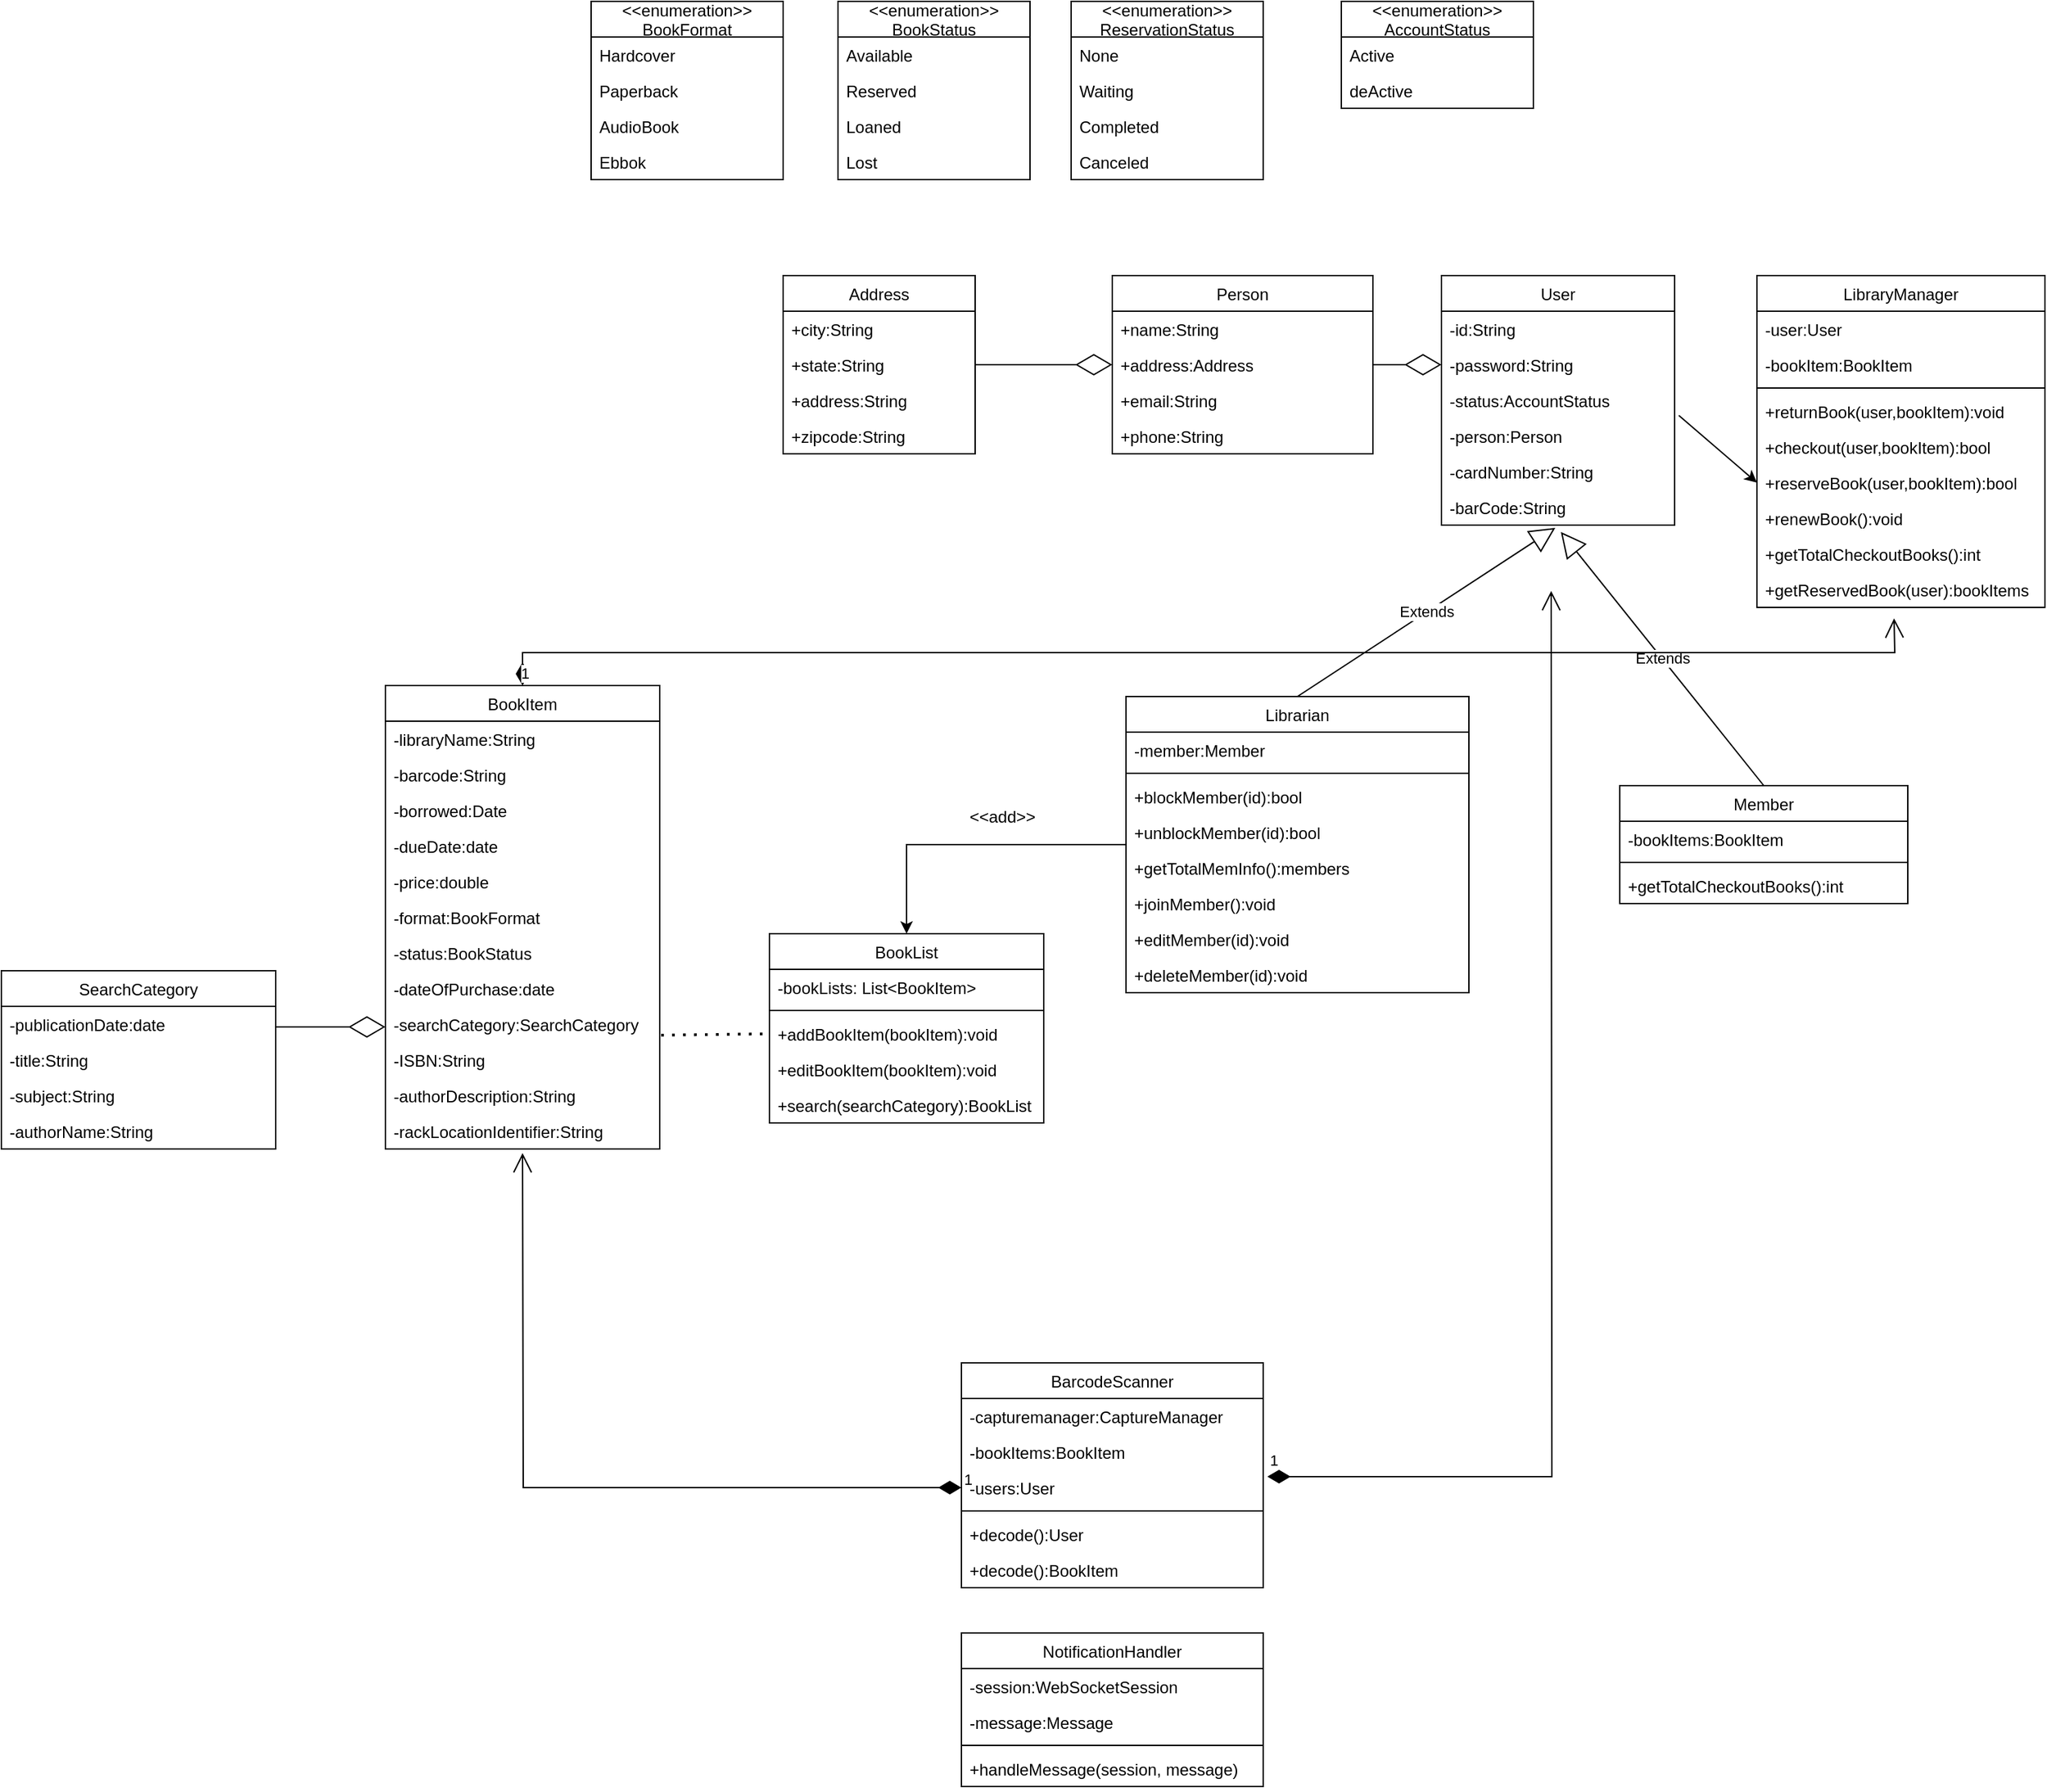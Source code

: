 <mxfile version="20.3.0" type="github" pages="3">
  <diagram id="C5RBs43oDa-KdzZeNtuy" name="클래스다이어그램">
    <mxGraphModel dx="2365" dy="759" grid="1" gridSize="10" guides="1" tooltips="1" connect="1" arrows="1" fold="1" page="1" pageScale="1" pageWidth="827" pageHeight="1169" math="0" shadow="0">
      <root>
        <mxCell id="WIyWlLk6GJQsqaUBKTNV-0" />
        <mxCell id="WIyWlLk6GJQsqaUBKTNV-1" parent="WIyWlLk6GJQsqaUBKTNV-0" />
        <mxCell id="t8BUz2gO8k-E40Qzqa3I-0" value="&lt;&lt;enumeration&gt;&gt;&#xa;BookFormat" style="swimlane;fontStyle=0;childLayout=stackLayout;horizontal=1;startSize=26;fillColor=none;horizontalStack=0;resizeParent=1;resizeParentMax=0;resizeLast=0;collapsible=1;marginBottom=0;" parent="WIyWlLk6GJQsqaUBKTNV-1" vertex="1">
          <mxGeometry y="90" width="140" height="130" as="geometry" />
        </mxCell>
        <mxCell id="t8BUz2gO8k-E40Qzqa3I-1" value="Hardcover" style="text;strokeColor=none;fillColor=none;align=left;verticalAlign=top;spacingLeft=4;spacingRight=4;overflow=hidden;rotatable=0;points=[[0,0.5],[1,0.5]];portConstraint=eastwest;" parent="t8BUz2gO8k-E40Qzqa3I-0" vertex="1">
          <mxGeometry y="26" width="140" height="26" as="geometry" />
        </mxCell>
        <mxCell id="t8BUz2gO8k-E40Qzqa3I-2" value="Paperback" style="text;strokeColor=none;fillColor=none;align=left;verticalAlign=top;spacingLeft=4;spacingRight=4;overflow=hidden;rotatable=0;points=[[0,0.5],[1,0.5]];portConstraint=eastwest;" parent="t8BUz2gO8k-E40Qzqa3I-0" vertex="1">
          <mxGeometry y="52" width="140" height="26" as="geometry" />
        </mxCell>
        <mxCell id="t8BUz2gO8k-E40Qzqa3I-3" value="AudioBook" style="text;strokeColor=none;fillColor=none;align=left;verticalAlign=top;spacingLeft=4;spacingRight=4;overflow=hidden;rotatable=0;points=[[0,0.5],[1,0.5]];portConstraint=eastwest;" parent="t8BUz2gO8k-E40Qzqa3I-0" vertex="1">
          <mxGeometry y="78" width="140" height="26" as="geometry" />
        </mxCell>
        <mxCell id="t8BUz2gO8k-E40Qzqa3I-4" value="Ebbok" style="text;strokeColor=none;fillColor=none;align=left;verticalAlign=top;spacingLeft=4;spacingRight=4;overflow=hidden;rotatable=0;points=[[0,0.5],[1,0.5]];portConstraint=eastwest;" parent="t8BUz2gO8k-E40Qzqa3I-0" vertex="1">
          <mxGeometry y="104" width="140" height="26" as="geometry" />
        </mxCell>
        <mxCell id="t8BUz2gO8k-E40Qzqa3I-5" value="&lt;&lt;enumeration&gt;&gt;&#xa;BookStatus" style="swimlane;fontStyle=0;childLayout=stackLayout;horizontal=1;startSize=26;fillColor=none;horizontalStack=0;resizeParent=1;resizeParentMax=0;resizeLast=0;collapsible=1;marginBottom=0;" parent="WIyWlLk6GJQsqaUBKTNV-1" vertex="1">
          <mxGeometry x="180" y="90" width="140" height="130" as="geometry" />
        </mxCell>
        <mxCell id="t8BUz2gO8k-E40Qzqa3I-6" value="Available" style="text;strokeColor=none;fillColor=none;align=left;verticalAlign=top;spacingLeft=4;spacingRight=4;overflow=hidden;rotatable=0;points=[[0,0.5],[1,0.5]];portConstraint=eastwest;" parent="t8BUz2gO8k-E40Qzqa3I-5" vertex="1">
          <mxGeometry y="26" width="140" height="26" as="geometry" />
        </mxCell>
        <mxCell id="t8BUz2gO8k-E40Qzqa3I-7" value="Reserved" style="text;strokeColor=none;fillColor=none;align=left;verticalAlign=top;spacingLeft=4;spacingRight=4;overflow=hidden;rotatable=0;points=[[0,0.5],[1,0.5]];portConstraint=eastwest;" parent="t8BUz2gO8k-E40Qzqa3I-5" vertex="1">
          <mxGeometry y="52" width="140" height="26" as="geometry" />
        </mxCell>
        <mxCell id="t8BUz2gO8k-E40Qzqa3I-8" value="Loaned" style="text;strokeColor=none;fillColor=none;align=left;verticalAlign=top;spacingLeft=4;spacingRight=4;overflow=hidden;rotatable=0;points=[[0,0.5],[1,0.5]];portConstraint=eastwest;" parent="t8BUz2gO8k-E40Qzqa3I-5" vertex="1">
          <mxGeometry y="78" width="140" height="26" as="geometry" />
        </mxCell>
        <mxCell id="t8BUz2gO8k-E40Qzqa3I-9" value="Lost" style="text;strokeColor=none;fillColor=none;align=left;verticalAlign=top;spacingLeft=4;spacingRight=4;overflow=hidden;rotatable=0;points=[[0,0.5],[1,0.5]];portConstraint=eastwest;" parent="t8BUz2gO8k-E40Qzqa3I-5" vertex="1">
          <mxGeometry y="104" width="140" height="26" as="geometry" />
        </mxCell>
        <mxCell id="t8BUz2gO8k-E40Qzqa3I-10" value="&lt;&lt;enumeration&gt;&gt;&#xa;ReservationStatus" style="swimlane;fontStyle=0;childLayout=stackLayout;horizontal=1;startSize=26;fillColor=none;horizontalStack=0;resizeParent=1;resizeParentMax=0;resizeLast=0;collapsible=1;marginBottom=0;" parent="WIyWlLk6GJQsqaUBKTNV-1" vertex="1">
          <mxGeometry x="350" y="90" width="140" height="130" as="geometry" />
        </mxCell>
        <mxCell id="t8BUz2gO8k-E40Qzqa3I-11" value="None" style="text;strokeColor=none;fillColor=none;align=left;verticalAlign=top;spacingLeft=4;spacingRight=4;overflow=hidden;rotatable=0;points=[[0,0.5],[1,0.5]];portConstraint=eastwest;" parent="t8BUz2gO8k-E40Qzqa3I-10" vertex="1">
          <mxGeometry y="26" width="140" height="26" as="geometry" />
        </mxCell>
        <mxCell id="t8BUz2gO8k-E40Qzqa3I-12" value="Waiting" style="text;strokeColor=none;fillColor=none;align=left;verticalAlign=top;spacingLeft=4;spacingRight=4;overflow=hidden;rotatable=0;points=[[0,0.5],[1,0.5]];portConstraint=eastwest;" parent="t8BUz2gO8k-E40Qzqa3I-10" vertex="1">
          <mxGeometry y="52" width="140" height="26" as="geometry" />
        </mxCell>
        <mxCell id="t8BUz2gO8k-E40Qzqa3I-13" value="Completed" style="text;strokeColor=none;fillColor=none;align=left;verticalAlign=top;spacingLeft=4;spacingRight=4;overflow=hidden;rotatable=0;points=[[0,0.5],[1,0.5]];portConstraint=eastwest;" parent="t8BUz2gO8k-E40Qzqa3I-10" vertex="1">
          <mxGeometry y="78" width="140" height="26" as="geometry" />
        </mxCell>
        <mxCell id="t8BUz2gO8k-E40Qzqa3I-14" value="Canceled" style="text;strokeColor=none;fillColor=none;align=left;verticalAlign=top;spacingLeft=4;spacingRight=4;overflow=hidden;rotatable=0;points=[[0,0.5],[1,0.5]];portConstraint=eastwest;" parent="t8BUz2gO8k-E40Qzqa3I-10" vertex="1">
          <mxGeometry y="104" width="140" height="26" as="geometry" />
        </mxCell>
        <mxCell id="t8BUz2gO8k-E40Qzqa3I-15" value="&lt;&lt;enumeration&gt;&gt;&#xa;AccountStatus" style="swimlane;fontStyle=0;childLayout=stackLayout;horizontal=1;startSize=26;fillColor=none;horizontalStack=0;resizeParent=1;resizeParentMax=0;resizeLast=0;collapsible=1;marginBottom=0;" parent="WIyWlLk6GJQsqaUBKTNV-1" vertex="1">
          <mxGeometry x="547" y="90" width="140" height="78" as="geometry" />
        </mxCell>
        <mxCell id="t8BUz2gO8k-E40Qzqa3I-16" value="Active" style="text;strokeColor=none;fillColor=none;align=left;verticalAlign=top;spacingLeft=4;spacingRight=4;overflow=hidden;rotatable=0;points=[[0,0.5],[1,0.5]];portConstraint=eastwest;" parent="t8BUz2gO8k-E40Qzqa3I-15" vertex="1">
          <mxGeometry y="26" width="140" height="26" as="geometry" />
        </mxCell>
        <mxCell id="t8BUz2gO8k-E40Qzqa3I-17" value="deActive" style="text;strokeColor=none;fillColor=none;align=left;verticalAlign=top;spacingLeft=4;spacingRight=4;overflow=hidden;rotatable=0;points=[[0,0.5],[1,0.5]];portConstraint=eastwest;" parent="t8BUz2gO8k-E40Qzqa3I-15" vertex="1">
          <mxGeometry y="52" width="140" height="26" as="geometry" />
        </mxCell>
        <mxCell id="t8BUz2gO8k-E40Qzqa3I-18" value="Address" style="swimlane;fontStyle=0;childLayout=stackLayout;horizontal=1;startSize=26;fillColor=none;horizontalStack=0;resizeParent=1;resizeParentMax=0;resizeLast=0;collapsible=1;marginBottom=0;" parent="WIyWlLk6GJQsqaUBKTNV-1" vertex="1">
          <mxGeometry x="140" y="290" width="140" height="130" as="geometry" />
        </mxCell>
        <mxCell id="t8BUz2gO8k-E40Qzqa3I-19" value="+city:String" style="text;strokeColor=none;fillColor=none;align=left;verticalAlign=top;spacingLeft=4;spacingRight=4;overflow=hidden;rotatable=0;points=[[0,0.5],[1,0.5]];portConstraint=eastwest;" parent="t8BUz2gO8k-E40Qzqa3I-18" vertex="1">
          <mxGeometry y="26" width="140" height="26" as="geometry" />
        </mxCell>
        <mxCell id="t8BUz2gO8k-E40Qzqa3I-20" value="+state:String" style="text;strokeColor=none;fillColor=none;align=left;verticalAlign=top;spacingLeft=4;spacingRight=4;overflow=hidden;rotatable=0;points=[[0,0.5],[1,0.5]];portConstraint=eastwest;" parent="t8BUz2gO8k-E40Qzqa3I-18" vertex="1">
          <mxGeometry y="52" width="140" height="26" as="geometry" />
        </mxCell>
        <mxCell id="t8BUz2gO8k-E40Qzqa3I-21" value="+address:String" style="text;strokeColor=none;fillColor=none;align=left;verticalAlign=top;spacingLeft=4;spacingRight=4;overflow=hidden;rotatable=0;points=[[0,0.5],[1,0.5]];portConstraint=eastwest;" parent="t8BUz2gO8k-E40Qzqa3I-18" vertex="1">
          <mxGeometry y="78" width="140" height="26" as="geometry" />
        </mxCell>
        <mxCell id="t8BUz2gO8k-E40Qzqa3I-22" value="+zipcode:String" style="text;strokeColor=none;fillColor=none;align=left;verticalAlign=top;spacingLeft=4;spacingRight=4;overflow=hidden;rotatable=0;points=[[0,0.5],[1,0.5]];portConstraint=eastwest;" parent="t8BUz2gO8k-E40Qzqa3I-18" vertex="1">
          <mxGeometry y="104" width="140" height="26" as="geometry" />
        </mxCell>
        <mxCell id="t8BUz2gO8k-E40Qzqa3I-23" value="Person" style="swimlane;fontStyle=0;childLayout=stackLayout;horizontal=1;startSize=26;fillColor=none;horizontalStack=0;resizeParent=1;resizeParentMax=0;resizeLast=0;collapsible=1;marginBottom=0;" parent="WIyWlLk6GJQsqaUBKTNV-1" vertex="1">
          <mxGeometry x="380" y="290" width="190" height="130" as="geometry" />
        </mxCell>
        <mxCell id="t8BUz2gO8k-E40Qzqa3I-24" value="+name:String" style="text;strokeColor=none;fillColor=none;align=left;verticalAlign=top;spacingLeft=4;spacingRight=4;overflow=hidden;rotatable=0;points=[[0,0.5],[1,0.5]];portConstraint=eastwest;" parent="t8BUz2gO8k-E40Qzqa3I-23" vertex="1">
          <mxGeometry y="26" width="190" height="26" as="geometry" />
        </mxCell>
        <mxCell id="t8BUz2gO8k-E40Qzqa3I-25" value="+address:Address" style="text;strokeColor=none;fillColor=none;align=left;verticalAlign=top;spacingLeft=4;spacingRight=4;overflow=hidden;rotatable=0;points=[[0,0.5],[1,0.5]];portConstraint=eastwest;" parent="t8BUz2gO8k-E40Qzqa3I-23" vertex="1">
          <mxGeometry y="52" width="190" height="26" as="geometry" />
        </mxCell>
        <mxCell id="t8BUz2gO8k-E40Qzqa3I-26" value="+email:String" style="text;strokeColor=none;fillColor=none;align=left;verticalAlign=top;spacingLeft=4;spacingRight=4;overflow=hidden;rotatable=0;points=[[0,0.5],[1,0.5]];portConstraint=eastwest;" parent="t8BUz2gO8k-E40Qzqa3I-23" vertex="1">
          <mxGeometry y="78" width="190" height="26" as="geometry" />
        </mxCell>
        <mxCell id="t8BUz2gO8k-E40Qzqa3I-27" value="+phone:String" style="text;strokeColor=none;fillColor=none;align=left;verticalAlign=top;spacingLeft=4;spacingRight=4;overflow=hidden;rotatable=0;points=[[0,0.5],[1,0.5]];portConstraint=eastwest;" parent="t8BUz2gO8k-E40Qzqa3I-23" vertex="1">
          <mxGeometry y="104" width="190" height="26" as="geometry" />
        </mxCell>
        <mxCell id="t8BUz2gO8k-E40Qzqa3I-28" value="" style="endArrow=diamondThin;endFill=0;endSize=24;html=1;rounded=0;exitX=1;exitY=0.5;exitDx=0;exitDy=0;entryX=0;entryY=0.5;entryDx=0;entryDy=0;" parent="WIyWlLk6GJQsqaUBKTNV-1" source="t8BUz2gO8k-E40Qzqa3I-20" target="t8BUz2gO8k-E40Qzqa3I-25" edge="1">
          <mxGeometry width="160" relative="1" as="geometry">
            <mxPoint x="190" y="490" as="sourcePoint" />
            <mxPoint x="350" y="490" as="targetPoint" />
          </mxGeometry>
        </mxCell>
        <mxCell id="t8BUz2gO8k-E40Qzqa3I-29" style="edgeStyle=orthogonalEdgeStyle;rounded=0;orthogonalLoop=1;jettySize=auto;html=1;entryX=0.5;entryY=0;entryDx=0;entryDy=0;" parent="WIyWlLk6GJQsqaUBKTNV-1" source="t8BUz2gO8k-E40Qzqa3I-30" target="t8BUz2gO8k-E40Qzqa3I-73" edge="1">
          <mxGeometry relative="1" as="geometry">
            <Array as="points" />
          </mxGeometry>
        </mxCell>
        <mxCell id="t8BUz2gO8k-E40Qzqa3I-30" value="Librarian" style="swimlane;fontStyle=0;childLayout=stackLayout;horizontal=1;startSize=26;fillColor=none;horizontalStack=0;resizeParent=1;resizeParentMax=0;resizeLast=0;collapsible=1;marginBottom=0;" parent="WIyWlLk6GJQsqaUBKTNV-1" vertex="1">
          <mxGeometry x="390" y="597" width="250" height="216" as="geometry" />
        </mxCell>
        <mxCell id="t8BUz2gO8k-E40Qzqa3I-36" value="-member:Member" style="text;strokeColor=none;fillColor=none;align=left;verticalAlign=top;spacingLeft=4;spacingRight=4;overflow=hidden;rotatable=0;points=[[0,0.5],[1,0.5]];portConstraint=eastwest;" parent="t8BUz2gO8k-E40Qzqa3I-30" vertex="1">
          <mxGeometry y="26" width="250" height="26" as="geometry" />
        </mxCell>
        <mxCell id="t8BUz2gO8k-E40Qzqa3I-37" value="" style="line;strokeWidth=1;fillColor=none;align=left;verticalAlign=middle;spacingTop=-1;spacingLeft=3;spacingRight=3;rotatable=0;labelPosition=right;points=[];portConstraint=eastwest;" parent="t8BUz2gO8k-E40Qzqa3I-30" vertex="1">
          <mxGeometry y="52" width="250" height="8" as="geometry" />
        </mxCell>
        <mxCell id="t8BUz2gO8k-E40Qzqa3I-39" value="+blockMember(id):bool" style="text;strokeColor=none;fillColor=none;align=left;verticalAlign=top;spacingLeft=4;spacingRight=4;overflow=hidden;rotatable=0;points=[[0,0.5],[1,0.5]];portConstraint=eastwest;" parent="t8BUz2gO8k-E40Qzqa3I-30" vertex="1">
          <mxGeometry y="60" width="250" height="26" as="geometry" />
        </mxCell>
        <mxCell id="t8BUz2gO8k-E40Qzqa3I-40" value="+unblockMember(id):bool" style="text;strokeColor=none;fillColor=none;align=left;verticalAlign=top;spacingLeft=4;spacingRight=4;overflow=hidden;rotatable=0;points=[[0,0.5],[1,0.5]];portConstraint=eastwest;" parent="t8BUz2gO8k-E40Qzqa3I-30" vertex="1">
          <mxGeometry y="86" width="250" height="26" as="geometry" />
        </mxCell>
        <mxCell id="sSIFYeluiw-W1AyQJbii-26" value="+getTotalMemInfo():members" style="text;strokeColor=none;fillColor=none;align=left;verticalAlign=top;spacingLeft=4;spacingRight=4;overflow=hidden;rotatable=0;points=[[0,0.5],[1,0.5]];portConstraint=eastwest;" parent="t8BUz2gO8k-E40Qzqa3I-30" vertex="1">
          <mxGeometry y="112" width="250" height="26" as="geometry" />
        </mxCell>
        <mxCell id="pWy8M6-ssxXiY0wFevlH-0" value="+joinMember():void" style="text;strokeColor=none;fillColor=none;align=left;verticalAlign=top;spacingLeft=4;spacingRight=4;overflow=hidden;rotatable=0;points=[[0,0.5],[1,0.5]];portConstraint=eastwest;" parent="t8BUz2gO8k-E40Qzqa3I-30" vertex="1">
          <mxGeometry y="138" width="250" height="26" as="geometry" />
        </mxCell>
        <mxCell id="pWy8M6-ssxXiY0wFevlH-1" value="+editMember(id):void" style="text;strokeColor=none;fillColor=none;align=left;verticalAlign=top;spacingLeft=4;spacingRight=4;overflow=hidden;rotatable=0;points=[[0,0.5],[1,0.5]];portConstraint=eastwest;" parent="t8BUz2gO8k-E40Qzqa3I-30" vertex="1">
          <mxGeometry y="164" width="250" height="26" as="geometry" />
        </mxCell>
        <mxCell id="pWy8M6-ssxXiY0wFevlH-2" value="+deleteMember(id):void" style="text;strokeColor=none;fillColor=none;align=left;verticalAlign=top;spacingLeft=4;spacingRight=4;overflow=hidden;rotatable=0;points=[[0,0.5],[1,0.5]];portConstraint=eastwest;" parent="t8BUz2gO8k-E40Qzqa3I-30" vertex="1">
          <mxGeometry y="190" width="250" height="26" as="geometry" />
        </mxCell>
        <mxCell id="t8BUz2gO8k-E40Qzqa3I-41" value="Member" style="swimlane;fontStyle=0;childLayout=stackLayout;horizontal=1;startSize=26;fillColor=none;horizontalStack=0;resizeParent=1;resizeParentMax=0;resizeLast=0;collapsible=1;marginBottom=0;" parent="WIyWlLk6GJQsqaUBKTNV-1" vertex="1">
          <mxGeometry x="750" y="662" width="210" height="86" as="geometry" />
        </mxCell>
        <mxCell id="t8BUz2gO8k-E40Qzqa3I-46" value="-bookItems:BookItem" style="text;strokeColor=none;fillColor=none;align=left;verticalAlign=top;spacingLeft=4;spacingRight=4;overflow=hidden;rotatable=0;points=[[0,0.5],[1,0.5]];portConstraint=eastwest;" parent="t8BUz2gO8k-E40Qzqa3I-41" vertex="1">
          <mxGeometry y="26" width="210" height="26" as="geometry" />
        </mxCell>
        <mxCell id="t8BUz2gO8k-E40Qzqa3I-49" value="" style="line;strokeWidth=1;fillColor=none;align=left;verticalAlign=middle;spacingTop=-1;spacingLeft=3;spacingRight=3;rotatable=0;labelPosition=right;points=[];portConstraint=eastwest;" parent="t8BUz2gO8k-E40Qzqa3I-41" vertex="1">
          <mxGeometry y="52" width="210" height="8" as="geometry" />
        </mxCell>
        <mxCell id="t8BUz2gO8k-E40Qzqa3I-50" value="+getTotalCheckoutBooks():int" style="text;strokeColor=none;fillColor=none;align=left;verticalAlign=top;spacingLeft=4;spacingRight=4;overflow=hidden;rotatable=0;points=[[0,0.5],[1,0.5]];portConstraint=eastwest;" parent="t8BUz2gO8k-E40Qzqa3I-41" vertex="1">
          <mxGeometry y="60" width="210" height="26" as="geometry" />
        </mxCell>
        <mxCell id="t8BUz2gO8k-E40Qzqa3I-52" value="" style="endArrow=diamondThin;endFill=0;endSize=24;html=1;rounded=0;exitX=1;exitY=0.5;exitDx=0;exitDy=0;entryX=0;entryY=0.5;entryDx=0;entryDy=0;" parent="WIyWlLk6GJQsqaUBKTNV-1" source="t8BUz2gO8k-E40Qzqa3I-25" edge="1">
          <mxGeometry width="160" relative="1" as="geometry">
            <mxPoint x="472.04" y="430" as="sourcePoint" />
            <mxPoint x="620" y="355" as="targetPoint" />
          </mxGeometry>
        </mxCell>
        <mxCell id="t8BUz2gO8k-E40Qzqa3I-53" value="BookItem" style="swimlane;fontStyle=0;childLayout=stackLayout;horizontal=1;startSize=26;fillColor=none;horizontalStack=0;resizeParent=1;resizeParentMax=0;resizeLast=0;collapsible=1;marginBottom=0;" parent="WIyWlLk6GJQsqaUBKTNV-1" vertex="1">
          <mxGeometry x="-150" y="589" width="200" height="338" as="geometry" />
        </mxCell>
        <mxCell id="t8BUz2gO8k-E40Qzqa3I-54" value="-libraryName:String" style="text;strokeColor=none;fillColor=none;align=left;verticalAlign=top;spacingLeft=4;spacingRight=4;overflow=hidden;rotatable=0;points=[[0,0.5],[1,0.5]];portConstraint=eastwest;" parent="t8BUz2gO8k-E40Qzqa3I-53" vertex="1">
          <mxGeometry y="26" width="200" height="26" as="geometry" />
        </mxCell>
        <mxCell id="t8BUz2gO8k-E40Qzqa3I-55" value="-barcode:String" style="text;strokeColor=none;fillColor=none;align=left;verticalAlign=top;spacingLeft=4;spacingRight=4;overflow=hidden;rotatable=0;points=[[0,0.5],[1,0.5]];portConstraint=eastwest;" parent="t8BUz2gO8k-E40Qzqa3I-53" vertex="1">
          <mxGeometry y="52" width="200" height="26" as="geometry" />
        </mxCell>
        <mxCell id="t8BUz2gO8k-E40Qzqa3I-56" value="-borrowed:Date" style="text;strokeColor=none;fillColor=none;align=left;verticalAlign=top;spacingLeft=4;spacingRight=4;overflow=hidden;rotatable=0;points=[[0,0.5],[1,0.5]];portConstraint=eastwest;" parent="t8BUz2gO8k-E40Qzqa3I-53" vertex="1">
          <mxGeometry y="78" width="200" height="26" as="geometry" />
        </mxCell>
        <mxCell id="t8BUz2gO8k-E40Qzqa3I-57" value="-dueDate:date" style="text;strokeColor=none;fillColor=none;align=left;verticalAlign=top;spacingLeft=4;spacingRight=4;overflow=hidden;rotatable=0;points=[[0,0.5],[1,0.5]];portConstraint=eastwest;" parent="t8BUz2gO8k-E40Qzqa3I-53" vertex="1">
          <mxGeometry y="104" width="200" height="26" as="geometry" />
        </mxCell>
        <mxCell id="t8BUz2gO8k-E40Qzqa3I-58" value="-price:double" style="text;strokeColor=none;fillColor=none;align=left;verticalAlign=top;spacingLeft=4;spacingRight=4;overflow=hidden;rotatable=0;points=[[0,0.5],[1,0.5]];portConstraint=eastwest;" parent="t8BUz2gO8k-E40Qzqa3I-53" vertex="1">
          <mxGeometry y="130" width="200" height="26" as="geometry" />
        </mxCell>
        <mxCell id="t8BUz2gO8k-E40Qzqa3I-59" value="-format:BookFormat" style="text;strokeColor=none;fillColor=none;align=left;verticalAlign=top;spacingLeft=4;spacingRight=4;overflow=hidden;rotatable=0;points=[[0,0.5],[1,0.5]];portConstraint=eastwest;" parent="t8BUz2gO8k-E40Qzqa3I-53" vertex="1">
          <mxGeometry y="156" width="200" height="26" as="geometry" />
        </mxCell>
        <mxCell id="t8BUz2gO8k-E40Qzqa3I-60" value="-status:BookStatus" style="text;strokeColor=none;fillColor=none;align=left;verticalAlign=top;spacingLeft=4;spacingRight=4;overflow=hidden;rotatable=0;points=[[0,0.5],[1,0.5]];portConstraint=eastwest;" parent="t8BUz2gO8k-E40Qzqa3I-53" vertex="1">
          <mxGeometry y="182" width="200" height="26" as="geometry" />
        </mxCell>
        <mxCell id="t8BUz2gO8k-E40Qzqa3I-61" value="-dateOfPurchase:date" style="text;strokeColor=none;fillColor=none;align=left;verticalAlign=top;spacingLeft=4;spacingRight=4;overflow=hidden;rotatable=0;points=[[0,0.5],[1,0.5]];portConstraint=eastwest;" parent="t8BUz2gO8k-E40Qzqa3I-53" vertex="1">
          <mxGeometry y="208" width="200" height="26" as="geometry" />
        </mxCell>
        <mxCell id="t8BUz2gO8k-E40Qzqa3I-62" value="-searchCategory:SearchCategory" style="text;strokeColor=none;fillColor=none;align=left;verticalAlign=top;spacingLeft=4;spacingRight=4;overflow=hidden;rotatable=0;points=[[0,0.5],[1,0.5]];portConstraint=eastwest;" parent="t8BUz2gO8k-E40Qzqa3I-53" vertex="1">
          <mxGeometry y="234" width="200" height="26" as="geometry" />
        </mxCell>
        <mxCell id="t8BUz2gO8k-E40Qzqa3I-63" value="-ISBN:String" style="text;strokeColor=none;fillColor=none;align=left;verticalAlign=top;spacingLeft=4;spacingRight=4;overflow=hidden;rotatable=0;points=[[0,0.5],[1,0.5]];portConstraint=eastwest;" parent="t8BUz2gO8k-E40Qzqa3I-53" vertex="1">
          <mxGeometry y="260" width="200" height="26" as="geometry" />
        </mxCell>
        <mxCell id="t8BUz2gO8k-E40Qzqa3I-68" value="-authorDescription:String" style="text;strokeColor=none;fillColor=none;align=left;verticalAlign=top;spacingLeft=4;spacingRight=4;overflow=hidden;rotatable=0;points=[[0,0.5],[1,0.5]];portConstraint=eastwest;" parent="t8BUz2gO8k-E40Qzqa3I-53" vertex="1">
          <mxGeometry y="286" width="200" height="26" as="geometry" />
        </mxCell>
        <mxCell id="t8BUz2gO8k-E40Qzqa3I-69" value="-rackLocationIdentifier:String" style="text;strokeColor=none;fillColor=none;align=left;verticalAlign=top;spacingLeft=4;spacingRight=4;overflow=hidden;rotatable=0;points=[[0,0.5],[1,0.5]];portConstraint=eastwest;" parent="t8BUz2gO8k-E40Qzqa3I-53" vertex="1">
          <mxGeometry y="312" width="200" height="26" as="geometry" />
        </mxCell>
        <mxCell id="t8BUz2gO8k-E40Qzqa3I-72" value="&amp;lt;&amp;lt;add&amp;gt;&amp;gt;" style="text;html=1;strokeColor=none;fillColor=none;align=center;verticalAlign=middle;whiteSpace=wrap;rounded=0;" parent="WIyWlLk6GJQsqaUBKTNV-1" vertex="1">
          <mxGeometry x="270" y="670" width="60" height="30" as="geometry" />
        </mxCell>
        <mxCell id="t8BUz2gO8k-E40Qzqa3I-73" value="BookList" style="swimlane;fontStyle=0;childLayout=stackLayout;horizontal=1;startSize=26;fillColor=none;horizontalStack=0;resizeParent=1;resizeParentMax=0;resizeLast=0;collapsible=1;marginBottom=0;" parent="WIyWlLk6GJQsqaUBKTNV-1" vertex="1">
          <mxGeometry x="130" y="770" width="200" height="138" as="geometry" />
        </mxCell>
        <mxCell id="t8BUz2gO8k-E40Qzqa3I-80" value="-bookLists: List&lt;BookItem&gt;" style="text;strokeColor=none;fillColor=none;align=left;verticalAlign=top;spacingLeft=4;spacingRight=4;overflow=hidden;rotatable=0;points=[[0,0.5],[1,0.5]];portConstraint=eastwest;" parent="t8BUz2gO8k-E40Qzqa3I-73" vertex="1">
          <mxGeometry y="26" width="200" height="26" as="geometry" />
        </mxCell>
        <mxCell id="t8BUz2gO8k-E40Qzqa3I-81" value="" style="line;strokeWidth=1;fillColor=none;align=left;verticalAlign=middle;spacingTop=-1;spacingLeft=3;spacingRight=3;rotatable=0;labelPosition=right;points=[];portConstraint=eastwest;" parent="t8BUz2gO8k-E40Qzqa3I-73" vertex="1">
          <mxGeometry y="52" width="200" height="8" as="geometry" />
        </mxCell>
        <mxCell id="t8BUz2gO8k-E40Qzqa3I-82" value="+addBookItem(bookItem):void" style="text;strokeColor=none;fillColor=none;align=left;verticalAlign=top;spacingLeft=4;spacingRight=4;overflow=hidden;rotatable=0;points=[[0,0.5],[1,0.5]];portConstraint=eastwest;" parent="t8BUz2gO8k-E40Qzqa3I-73" vertex="1">
          <mxGeometry y="60" width="200" height="26" as="geometry" />
        </mxCell>
        <mxCell id="fJIZyL3wFnGJsoIwZ3sO-5" value="+editBookItem(bookItem):void" style="text;strokeColor=none;fillColor=none;align=left;verticalAlign=top;spacingLeft=4;spacingRight=4;overflow=hidden;rotatable=0;points=[[0,0.5],[1,0.5]];portConstraint=eastwest;" parent="t8BUz2gO8k-E40Qzqa3I-73" vertex="1">
          <mxGeometry y="86" width="200" height="26" as="geometry" />
        </mxCell>
        <mxCell id="fJIZyL3wFnGJsoIwZ3sO-6" value="+search(searchCategory):BookList" style="text;strokeColor=none;fillColor=none;align=left;verticalAlign=top;spacingLeft=4;spacingRight=4;overflow=hidden;rotatable=0;points=[[0,0.5],[1,0.5]];portConstraint=eastwest;" parent="t8BUz2gO8k-E40Qzqa3I-73" vertex="1">
          <mxGeometry y="112" width="200" height="26" as="geometry" />
        </mxCell>
        <mxCell id="4rj4-TKywUkTA2AZU6x6-0" value="NotificationHandler" style="swimlane;fontStyle=0;childLayout=stackLayout;horizontal=1;startSize=26;fillColor=none;horizontalStack=0;resizeParent=1;resizeParentMax=0;resizeLast=0;collapsible=1;marginBottom=0;" parent="WIyWlLk6GJQsqaUBKTNV-1" vertex="1">
          <mxGeometry x="270" y="1280" width="220" height="112" as="geometry" />
        </mxCell>
        <mxCell id="4rj4-TKywUkTA2AZU6x6-1" value="-session:WebSocketSession" style="text;strokeColor=none;fillColor=none;align=left;verticalAlign=top;spacingLeft=4;spacingRight=4;overflow=hidden;rotatable=0;points=[[0,0.5],[1,0.5]];portConstraint=eastwest;" parent="4rj4-TKywUkTA2AZU6x6-0" vertex="1">
          <mxGeometry y="26" width="220" height="26" as="geometry" />
        </mxCell>
        <mxCell id="4rj4-TKywUkTA2AZU6x6-6" value="-message:Message" style="text;strokeColor=none;fillColor=none;align=left;verticalAlign=top;spacingLeft=4;spacingRight=4;overflow=hidden;rotatable=0;points=[[0,0.5],[1,0.5]];portConstraint=eastwest;" parent="4rj4-TKywUkTA2AZU6x6-0" vertex="1">
          <mxGeometry y="52" width="220" height="26" as="geometry" />
        </mxCell>
        <mxCell id="4rj4-TKywUkTA2AZU6x6-2" value="" style="line;strokeWidth=1;fillColor=none;align=left;verticalAlign=middle;spacingTop=-1;spacingLeft=3;spacingRight=3;rotatable=0;labelPosition=right;points=[];portConstraint=eastwest;" parent="4rj4-TKywUkTA2AZU6x6-0" vertex="1">
          <mxGeometry y="78" width="220" height="8" as="geometry" />
        </mxCell>
        <mxCell id="4rj4-TKywUkTA2AZU6x6-3" value="+handleMessage(session, message)" style="text;strokeColor=none;fillColor=none;align=left;verticalAlign=top;spacingLeft=4;spacingRight=4;overflow=hidden;rotatable=0;points=[[0,0.5],[1,0.5]];portConstraint=eastwest;" parent="4rj4-TKywUkTA2AZU6x6-0" vertex="1">
          <mxGeometry y="86" width="220" height="26" as="geometry" />
        </mxCell>
        <mxCell id="4rj4-TKywUkTA2AZU6x6-14" value="" style="endArrow=none;dashed=1;html=1;dashPattern=1 3;strokeWidth=2;rounded=0;exitX=1.005;exitY=-0.192;exitDx=0;exitDy=0;exitPerimeter=0;entryX=0;entryY=0.5;entryDx=0;entryDy=0;" parent="WIyWlLk6GJQsqaUBKTNV-1" source="t8BUz2gO8k-E40Qzqa3I-63" target="t8BUz2gO8k-E40Qzqa3I-82" edge="1">
          <mxGeometry width="50" height="50" relative="1" as="geometry">
            <mxPoint x="480" y="623" as="sourcePoint" />
            <mxPoint x="530" y="573" as="targetPoint" />
          </mxGeometry>
        </mxCell>
        <mxCell id="sSIFYeluiw-W1AyQJbii-11" value="User" style="swimlane;fontStyle=0;childLayout=stackLayout;horizontal=1;startSize=26;fillColor=none;horizontalStack=0;resizeParent=1;resizeParentMax=0;resizeLast=0;collapsible=1;marginBottom=0;" parent="WIyWlLk6GJQsqaUBKTNV-1" vertex="1">
          <mxGeometry x="620" y="290" width="170" height="182" as="geometry" />
        </mxCell>
        <mxCell id="sSIFYeluiw-W1AyQJbii-12" value="-id:String" style="text;strokeColor=none;fillColor=none;align=left;verticalAlign=top;spacingLeft=4;spacingRight=4;overflow=hidden;rotatable=0;points=[[0,0.5],[1,0.5]];portConstraint=eastwest;" parent="sSIFYeluiw-W1AyQJbii-11" vertex="1">
          <mxGeometry y="26" width="170" height="26" as="geometry" />
        </mxCell>
        <mxCell id="sSIFYeluiw-W1AyQJbii-13" value="-password:String" style="text;strokeColor=none;fillColor=none;align=left;verticalAlign=top;spacingLeft=4;spacingRight=4;overflow=hidden;rotatable=0;points=[[0,0.5],[1,0.5]];portConstraint=eastwest;" parent="sSIFYeluiw-W1AyQJbii-11" vertex="1">
          <mxGeometry y="52" width="170" height="26" as="geometry" />
        </mxCell>
        <mxCell id="sSIFYeluiw-W1AyQJbii-14" value="-status:AccountStatus" style="text;strokeColor=none;fillColor=none;align=left;verticalAlign=top;spacingLeft=4;spacingRight=4;overflow=hidden;rotatable=0;points=[[0,0.5],[1,0.5]];portConstraint=eastwest;" parent="sSIFYeluiw-W1AyQJbii-11" vertex="1">
          <mxGeometry y="78" width="170" height="26" as="geometry" />
        </mxCell>
        <mxCell id="sSIFYeluiw-W1AyQJbii-15" value="-person:Person" style="text;strokeColor=none;fillColor=none;align=left;verticalAlign=top;spacingLeft=4;spacingRight=4;overflow=hidden;rotatable=0;points=[[0,0.5],[1,0.5]];portConstraint=eastwest;" parent="sSIFYeluiw-W1AyQJbii-11" vertex="1">
          <mxGeometry y="104" width="170" height="26" as="geometry" />
        </mxCell>
        <mxCell id="sSIFYeluiw-W1AyQJbii-16" value="-cardNumber:String" style="text;strokeColor=none;fillColor=none;align=left;verticalAlign=top;spacingLeft=4;spacingRight=4;overflow=hidden;rotatable=0;points=[[0,0.5],[1,0.5]];portConstraint=eastwest;" parent="sSIFYeluiw-W1AyQJbii-11" vertex="1">
          <mxGeometry y="130" width="170" height="26" as="geometry" />
        </mxCell>
        <mxCell id="sSIFYeluiw-W1AyQJbii-17" value="-barCode:String" style="text;strokeColor=none;fillColor=none;align=left;verticalAlign=top;spacingLeft=4;spacingRight=4;overflow=hidden;rotatable=0;points=[[0,0.5],[1,0.5]];portConstraint=eastwest;" parent="sSIFYeluiw-W1AyQJbii-11" vertex="1">
          <mxGeometry y="156" width="170" height="26" as="geometry" />
        </mxCell>
        <mxCell id="WFXqRuGOrUAqx2rQAIoI-2" value="BarcodeScanner" style="swimlane;fontStyle=0;childLayout=stackLayout;horizontal=1;startSize=26;fillColor=none;horizontalStack=0;resizeParent=1;resizeParentMax=0;resizeLast=0;collapsible=1;marginBottom=0;" parent="WIyWlLk6GJQsqaUBKTNV-1" vertex="1">
          <mxGeometry x="270" y="1083" width="220" height="164" as="geometry" />
        </mxCell>
        <mxCell id="WFXqRuGOrUAqx2rQAIoI-3" value="-capturemanager:CaptureManager" style="text;strokeColor=none;fillColor=none;align=left;verticalAlign=top;spacingLeft=4;spacingRight=4;overflow=hidden;rotatable=0;points=[[0,0.5],[1,0.5]];portConstraint=eastwest;" parent="WFXqRuGOrUAqx2rQAIoI-2" vertex="1">
          <mxGeometry y="26" width="220" height="26" as="geometry" />
        </mxCell>
        <mxCell id="91Mwy2omKGRRaL_cAtW9-11" value="-bookItems:BookItem" style="text;strokeColor=none;fillColor=none;align=left;verticalAlign=top;spacingLeft=4;spacingRight=4;overflow=hidden;rotatable=0;points=[[0,0.5],[1,0.5]];portConstraint=eastwest;" vertex="1" parent="WFXqRuGOrUAqx2rQAIoI-2">
          <mxGeometry y="52" width="220" height="26" as="geometry" />
        </mxCell>
        <mxCell id="91Mwy2omKGRRaL_cAtW9-12" value="-users:User" style="text;strokeColor=none;fillColor=none;align=left;verticalAlign=top;spacingLeft=4;spacingRight=4;overflow=hidden;rotatable=0;points=[[0,0.5],[1,0.5]];portConstraint=eastwest;" vertex="1" parent="WFXqRuGOrUAqx2rQAIoI-2">
          <mxGeometry y="78" width="220" height="26" as="geometry" />
        </mxCell>
        <mxCell id="WFXqRuGOrUAqx2rQAIoI-5" value="" style="line;strokeWidth=1;fillColor=none;align=left;verticalAlign=middle;spacingTop=-1;spacingLeft=3;spacingRight=3;rotatable=0;labelPosition=right;points=[];portConstraint=eastwest;" parent="WFXqRuGOrUAqx2rQAIoI-2" vertex="1">
          <mxGeometry y="104" width="220" height="8" as="geometry" />
        </mxCell>
        <mxCell id="WFXqRuGOrUAqx2rQAIoI-6" value="+decode():User" style="text;strokeColor=none;fillColor=none;align=left;verticalAlign=top;spacingLeft=4;spacingRight=4;overflow=hidden;rotatable=0;points=[[0,0.5],[1,0.5]];portConstraint=eastwest;" parent="WFXqRuGOrUAqx2rQAIoI-2" vertex="1">
          <mxGeometry y="112" width="220" height="26" as="geometry" />
        </mxCell>
        <mxCell id="91Mwy2omKGRRaL_cAtW9-16" value="+decode():BookItem" style="text;strokeColor=none;fillColor=none;align=left;verticalAlign=top;spacingLeft=4;spacingRight=4;overflow=hidden;rotatable=0;points=[[0,0.5],[1,0.5]];portConstraint=eastwest;" vertex="1" parent="WFXqRuGOrUAqx2rQAIoI-2">
          <mxGeometry y="138" width="220" height="26" as="geometry" />
        </mxCell>
        <mxCell id="gaxukcOlXeFjYveM7nsW-0" value="LibraryManager" style="swimlane;fontStyle=0;childLayout=stackLayout;horizontal=1;startSize=26;fillColor=none;horizontalStack=0;resizeParent=1;resizeParentMax=0;resizeLast=0;collapsible=1;marginBottom=0;" parent="WIyWlLk6GJQsqaUBKTNV-1" vertex="1">
          <mxGeometry x="850" y="290" width="210" height="242" as="geometry" />
        </mxCell>
        <mxCell id="gaxukcOlXeFjYveM7nsW-6" value="-user:User" style="text;strokeColor=none;fillColor=none;align=left;verticalAlign=top;spacingLeft=4;spacingRight=4;overflow=hidden;rotatable=0;points=[[0,0.5],[1,0.5]];portConstraint=eastwest;" parent="gaxukcOlXeFjYveM7nsW-0" vertex="1">
          <mxGeometry y="26" width="210" height="26" as="geometry" />
        </mxCell>
        <mxCell id="91Mwy2omKGRRaL_cAtW9-6" value="-bookItem:BookItem" style="text;strokeColor=none;fillColor=none;align=left;verticalAlign=top;spacingLeft=4;spacingRight=4;overflow=hidden;rotatable=0;points=[[0,0.5],[1,0.5]];portConstraint=eastwest;" vertex="1" parent="gaxukcOlXeFjYveM7nsW-0">
          <mxGeometry y="52" width="210" height="26" as="geometry" />
        </mxCell>
        <mxCell id="gaxukcOlXeFjYveM7nsW-7" value="" style="line;strokeWidth=1;fillColor=none;align=left;verticalAlign=middle;spacingTop=-1;spacingLeft=3;spacingRight=3;rotatable=0;labelPosition=right;points=[];portConstraint=eastwest;" parent="gaxukcOlXeFjYveM7nsW-0" vertex="1">
          <mxGeometry y="78" width="210" height="8" as="geometry" />
        </mxCell>
        <mxCell id="gaxukcOlXeFjYveM7nsW-8" value="+returnBook(user,bookItem):void" style="text;strokeColor=none;fillColor=none;align=left;verticalAlign=top;spacingLeft=4;spacingRight=4;overflow=hidden;rotatable=0;points=[[0,0.5],[1,0.5]];portConstraint=eastwest;" parent="gaxukcOlXeFjYveM7nsW-0" vertex="1">
          <mxGeometry y="86" width="210" height="26" as="geometry" />
        </mxCell>
        <mxCell id="gaxukcOlXeFjYveM7nsW-9" value="+checkout(user,bookItem):bool" style="text;strokeColor=none;fillColor=none;align=left;verticalAlign=top;spacingLeft=4;spacingRight=4;overflow=hidden;rotatable=0;points=[[0,0.5],[1,0.5]];portConstraint=eastwest;" parent="gaxukcOlXeFjYveM7nsW-0" vertex="1">
          <mxGeometry y="112" width="210" height="26" as="geometry" />
        </mxCell>
        <mxCell id="gaxukcOlXeFjYveM7nsW-10" value="+reserveBook(user,bookItem):bool" style="text;strokeColor=none;fillColor=none;align=left;verticalAlign=top;spacingLeft=4;spacingRight=4;overflow=hidden;rotatable=0;points=[[0,0.5],[1,0.5]];portConstraint=eastwest;" parent="gaxukcOlXeFjYveM7nsW-0" vertex="1">
          <mxGeometry y="138" width="210" height="26" as="geometry" />
        </mxCell>
        <mxCell id="gaxukcOlXeFjYveM7nsW-17" value="+renewBook():void" style="text;strokeColor=none;fillColor=none;align=left;verticalAlign=top;spacingLeft=4;spacingRight=4;overflow=hidden;rotatable=0;points=[[0,0.5],[1,0.5]];portConstraint=eastwest;" parent="gaxukcOlXeFjYveM7nsW-0" vertex="1">
          <mxGeometry y="164" width="210" height="26" as="geometry" />
        </mxCell>
        <mxCell id="gaxukcOlXeFjYveM7nsW-18" value="+getTotalCheckoutBooks():int" style="text;strokeColor=none;fillColor=none;align=left;verticalAlign=top;spacingLeft=4;spacingRight=4;overflow=hidden;rotatable=0;points=[[0,0.5],[1,0.5]];portConstraint=eastwest;" parent="gaxukcOlXeFjYveM7nsW-0" vertex="1">
          <mxGeometry y="190" width="210" height="26" as="geometry" />
        </mxCell>
        <mxCell id="gaxukcOlXeFjYveM7nsW-19" value="+getReservedBook(user):bookItems" style="text;strokeColor=none;fillColor=none;align=left;verticalAlign=top;spacingLeft=4;spacingRight=4;overflow=hidden;rotatable=0;points=[[0,0.5],[1,0.5]];portConstraint=eastwest;" parent="gaxukcOlXeFjYveM7nsW-0" vertex="1">
          <mxGeometry y="216" width="210" height="26" as="geometry" />
        </mxCell>
        <mxCell id="gaxukcOlXeFjYveM7nsW-21" value="" style="endArrow=classic;html=1;rounded=0;fontSize=18;entryX=0;entryY=0.5;entryDx=0;entryDy=0;exitX=1.018;exitY=-0.077;exitDx=0;exitDy=0;exitPerimeter=0;" parent="WIyWlLk6GJQsqaUBKTNV-1" source="sSIFYeluiw-W1AyQJbii-15" target="gaxukcOlXeFjYveM7nsW-10" edge="1">
          <mxGeometry width="50" height="50" relative="1" as="geometry">
            <mxPoint x="870" y="597" as="sourcePoint" />
            <mxPoint x="920" y="547" as="targetPoint" />
          </mxGeometry>
        </mxCell>
        <mxCell id="91Mwy2omKGRRaL_cAtW9-8" value="Extends" style="endArrow=block;endSize=16;endFill=0;html=1;rounded=0;entryX=0.488;entryY=1.077;entryDx=0;entryDy=0;entryPerimeter=0;exitX=0.5;exitY=0;exitDx=0;exitDy=0;" edge="1" parent="WIyWlLk6GJQsqaUBKTNV-1" source="t8BUz2gO8k-E40Qzqa3I-30" target="sSIFYeluiw-W1AyQJbii-17">
          <mxGeometry width="160" relative="1" as="geometry">
            <mxPoint x="250" y="570" as="sourcePoint" />
            <mxPoint x="410" y="570" as="targetPoint" />
          </mxGeometry>
        </mxCell>
        <mxCell id="91Mwy2omKGRRaL_cAtW9-9" value="Extends" style="endArrow=block;endSize=16;endFill=0;html=1;rounded=0;entryX=0.512;entryY=1.192;entryDx=0;entryDy=0;entryPerimeter=0;exitX=0.5;exitY=0;exitDx=0;exitDy=0;" edge="1" parent="WIyWlLk6GJQsqaUBKTNV-1" source="t8BUz2gO8k-E40Qzqa3I-41" target="sSIFYeluiw-W1AyQJbii-17">
          <mxGeometry width="160" relative="1" as="geometry">
            <mxPoint x="525" y="607" as="sourcePoint" />
            <mxPoint x="712.96" y="484.002" as="targetPoint" />
          </mxGeometry>
        </mxCell>
        <mxCell id="91Mwy2omKGRRaL_cAtW9-10" value="1" style="endArrow=open;html=1;endSize=12;startArrow=diamondThin;startSize=14;startFill=1;edgeStyle=orthogonalEdgeStyle;align=left;verticalAlign=bottom;rounded=0;exitX=0.5;exitY=0;exitDx=0;exitDy=0;" edge="1" parent="WIyWlLk6GJQsqaUBKTNV-1" source="t8BUz2gO8k-E40Qzqa3I-53">
          <mxGeometry x="-1" y="3" relative="1" as="geometry">
            <mxPoint x="250" y="570" as="sourcePoint" />
            <mxPoint x="950" y="540" as="targetPoint" />
          </mxGeometry>
        </mxCell>
        <mxCell id="91Mwy2omKGRRaL_cAtW9-13" value="1" style="endArrow=open;html=1;endSize=12;startArrow=diamondThin;startSize=14;startFill=1;edgeStyle=orthogonalEdgeStyle;align=left;verticalAlign=bottom;rounded=0;exitX=0;exitY=0.5;exitDx=0;exitDy=0;" edge="1" parent="WIyWlLk6GJQsqaUBKTNV-1" source="91Mwy2omKGRRaL_cAtW9-12">
          <mxGeometry x="-1" y="3" relative="1" as="geometry">
            <mxPoint x="250" y="870" as="sourcePoint" />
            <mxPoint x="-50" y="930" as="targetPoint" />
          </mxGeometry>
        </mxCell>
        <mxCell id="91Mwy2omKGRRaL_cAtW9-14" value="1" style="endArrow=open;html=1;endSize=12;startArrow=diamondThin;startSize=14;startFill=1;edgeStyle=orthogonalEdgeStyle;align=left;verticalAlign=bottom;rounded=0;exitX=1.014;exitY=0.192;exitDx=0;exitDy=0;exitPerimeter=0;" edge="1" parent="WIyWlLk6GJQsqaUBKTNV-1" source="91Mwy2omKGRRaL_cAtW9-12">
          <mxGeometry x="-1" y="3" relative="1" as="geometry">
            <mxPoint x="280" y="1184" as="sourcePoint" />
            <mxPoint x="700" y="520" as="targetPoint" />
          </mxGeometry>
        </mxCell>
        <mxCell id="60MEHfAvaeWB_ob9DQxP-0" value="SearchCategory" style="swimlane;fontStyle=0;childLayout=stackLayout;horizontal=1;startSize=26;fillColor=none;horizontalStack=0;resizeParent=1;resizeParentMax=0;resizeLast=0;collapsible=1;marginBottom=0;" vertex="1" parent="WIyWlLk6GJQsqaUBKTNV-1">
          <mxGeometry x="-430" y="797" width="200" height="130" as="geometry" />
        </mxCell>
        <mxCell id="60MEHfAvaeWB_ob9DQxP-9" value="-publicationDate:date" style="text;strokeColor=none;fillColor=none;align=left;verticalAlign=top;spacingLeft=4;spacingRight=4;overflow=hidden;rotatable=0;points=[[0,0.5],[1,0.5]];portConstraint=eastwest;" vertex="1" parent="60MEHfAvaeWB_ob9DQxP-0">
          <mxGeometry y="26" width="200" height="26" as="geometry" />
        </mxCell>
        <mxCell id="60MEHfAvaeWB_ob9DQxP-11" value="-title:String" style="text;strokeColor=none;fillColor=none;align=left;verticalAlign=top;spacingLeft=4;spacingRight=4;overflow=hidden;rotatable=0;points=[[0,0.5],[1,0.5]];portConstraint=eastwest;" vertex="1" parent="60MEHfAvaeWB_ob9DQxP-0">
          <mxGeometry y="52" width="200" height="26" as="geometry" />
        </mxCell>
        <mxCell id="60MEHfAvaeWB_ob9DQxP-12" value="-subject:String" style="text;strokeColor=none;fillColor=none;align=left;verticalAlign=top;spacingLeft=4;spacingRight=4;overflow=hidden;rotatable=0;points=[[0,0.5],[1,0.5]];portConstraint=eastwest;" vertex="1" parent="60MEHfAvaeWB_ob9DQxP-0">
          <mxGeometry y="78" width="200" height="26" as="geometry" />
        </mxCell>
        <mxCell id="60MEHfAvaeWB_ob9DQxP-14" value="-authorName:String" style="text;strokeColor=none;fillColor=none;align=left;verticalAlign=top;spacingLeft=4;spacingRight=4;overflow=hidden;rotatable=0;points=[[0,0.5],[1,0.5]];portConstraint=eastwest;" vertex="1" parent="60MEHfAvaeWB_ob9DQxP-0">
          <mxGeometry y="104" width="200" height="26" as="geometry" />
        </mxCell>
        <mxCell id="O_nDXOB9kfPG6NEl_29j-0" value="" style="endArrow=diamondThin;endFill=0;endSize=24;html=1;rounded=0;entryX=0;entryY=0.5;entryDx=0;entryDy=0;" edge="1" parent="WIyWlLk6GJQsqaUBKTNV-1">
          <mxGeometry width="160" relative="1" as="geometry">
            <mxPoint x="-230" y="838" as="sourcePoint" />
            <mxPoint x="-150" y="838" as="targetPoint" />
          </mxGeometry>
        </mxCell>
      </root>
    </mxGraphModel>
  </diagram>
  <diagram id="kcj29SDeIe-43jmTk8pl" name="요구사항">
    <mxGraphModel dx="1538" dy="759" grid="1" gridSize="10" guides="1" tooltips="1" connect="1" arrows="1" fold="1" page="1" pageScale="1" pageWidth="827" pageHeight="1169" math="0" shadow="0">
      <root>
        <mxCell id="0" />
        <mxCell id="1" parent="0" />
        <mxCell id="fQZMbiFECiKfGUhxzzUU-1" value="&lt;meta charset=&quot;utf-8&quot;&gt;&lt;div style=&quot;color: rgb(212, 212, 212); background-color: rgb(30, 30, 30); font-family: Menlo, Monaco, &amp;quot;Courier New&amp;quot;, monospace; font-weight: normal; font-size: 14px; line-height: 21px;&quot;&gt;&lt;div&gt;&lt;span style=&quot;color: #569cd6;font-weight: bold;&quot;&gt;# 도서관 관리 시스템 만들기&lt;/span&gt;&lt;/div&gt;&lt;br&gt;&lt;div&gt;&lt;span style=&quot;color: #569cd6;font-weight: bold;&quot;&gt;## 요구 사항&lt;/span&gt;&lt;/div&gt;&lt;br&gt;&lt;div&gt;&lt;span style=&quot;color: #6796e6;&quot;&gt;1.&lt;/span&gt;&lt;span style=&quot;color: #d4d4d4;&quot;&gt; 도서관 member는 책을 title, author, subject category, publication date로 조회할 수 있다.&lt;/span&gt;&lt;/div&gt;&lt;div&gt;&lt;span style=&quot;color: #6796e6;&quot;&gt;2.&lt;/span&gt;&lt;span style=&quot;color: #d4d4d4;&quot;&gt; 각 책은 책별로 unique한 identification number를 갖는다.&lt;/span&gt;&lt;/div&gt;&lt;div&gt;&lt;span style=&quot;color: #6796e6;&quot;&gt;3.&lt;/span&gt;&lt;span style=&quot;color: #d4d4d4;&quot;&gt; 각 책은 현실의 책이 위치한 rack의 위치를 갖는다.&lt;/span&gt;&lt;/div&gt;&lt;div&gt;&lt;span style=&quot;color: #6796e6;&quot;&gt;4.&lt;/span&gt;&lt;span style=&quot;color: #d4d4d4;&quot;&gt; 한가지 책은 현실의 책이 여러권 있을 수 있다.&lt;/span&gt;&lt;/div&gt;&lt;div&gt;&lt;span style=&quot;color: #6796e6;&quot;&gt;5.&lt;/span&gt;&lt;span style=&quot;color: #d4d4d4;&quot;&gt; 도서관의 member는 각 책을 빌리고(check-out), 예약(reserve) 할 수 있다.&lt;/span&gt;&lt;/div&gt;&lt;div&gt;&lt;span style=&quot;color: #6796e6;&quot;&gt;6.&lt;/span&gt;&lt;span style=&quot;color: #d4d4d4;&quot;&gt; 우리는 각책을 book item이라고 부를 것이다.&lt;/span&gt;&lt;/div&gt;&lt;div&gt;&lt;span style=&quot;color: #6796e6;&quot;&gt;7.&lt;/span&gt;&lt;span style=&quot;color: #d4d4d4;&quot;&gt; 시스템은 책의 정보 및 member정보 그리고 어떤 책을 빌려갔는지 등의 데이터를 확인 할 수 있다.&lt;/span&gt;&lt;/div&gt;&lt;div&gt;&lt;span style=&quot;color: #6796e6;&quot;&gt;8.&lt;/span&gt;&lt;span style=&quot;color: #d4d4d4;&quot;&gt; member는 최대 5권의 책을 빌릴 수 있다.&lt;/span&gt;&lt;/div&gt;&lt;div&gt;&lt;span style=&quot;color: #6796e6;&quot;&gt;9.&lt;/span&gt;&lt;span style=&quot;color: #d4d4d4;&quot;&gt; 책 한권은 최대 10일까지 빌릴 수 있다.&lt;/span&gt;&lt;/div&gt;&lt;div&gt;&lt;span style=&quot;color: #6796e6;&quot;&gt;10.&lt;/span&gt;&lt;span style=&quot;color: #d4d4d4;&quot;&gt; 최대 10일을 넘겨서 책을 반납할 경우 벌금을 내야 한다.&lt;/span&gt;&lt;/div&gt;&lt;div&gt;&lt;span style=&quot;color: #6796e6;&quot;&gt;11.&lt;/span&gt;&lt;span style=&quot;color: #d4d4d4;&quot;&gt; member는 다른 사람이 빌려간 책을 예약할 수 있다.&lt;/span&gt;&lt;/div&gt;&lt;div&gt;&lt;span style=&quot;color: #6796e6;&quot;&gt;12.&lt;/span&gt;&lt;span style=&quot;color: #d4d4d4;&quot;&gt; 예약된 책이 반납된 경우 member에게 notification을 보낸다. &lt;/span&gt;&lt;/div&gt;&lt;div&gt;&lt;span style=&quot;color: #6796e6;&quot;&gt;13.&lt;/span&gt;&lt;span style=&quot;color: #d4d4d4;&quot;&gt; 책이 10일이 넘겨서 반납되지 않았다면 notification을 보낸다.&lt;/span&gt;&lt;/div&gt;&lt;div&gt;&lt;span style=&quot;color: #6796e6;&quot;&gt;14.&lt;/span&gt;&lt;span style=&quot;color: #d4d4d4;&quot;&gt; 각 책은 unique한 바코드가 있다.&lt;/span&gt;&lt;/div&gt;&lt;div&gt;&lt;span style=&quot;color: #6796e6;&quot;&gt;15.&lt;/span&gt;&lt;span style=&quot;color: #d4d4d4;&quot;&gt; member는 barcode가 있는 member card가 있다.&lt;/span&gt;&lt;/div&gt;&lt;div&gt;&lt;span style=&quot;color: #6796e6;&quot;&gt;16.&lt;/span&gt;&lt;span style=&quot;color: #d4d4d4;&quot;&gt; 시스템은 바코드를 읽을 수 있다.&lt;/span&gt;&lt;/div&gt;&lt;br&gt;&lt;br&gt;&lt;br&gt;&lt;div&gt;&lt;span style=&quot;color: #569cd6;font-weight: bold;&quot;&gt;## 주요 actor와 시스템 기능&lt;/span&gt;&lt;/div&gt;&lt;br&gt;&lt;div&gt;&lt;span style=&quot;color: #569cd6;font-weight: bold;&quot;&gt;### Actors&lt;/span&gt;&lt;/div&gt;&lt;br&gt;&lt;div&gt;&lt;span style=&quot;color: #6796e6;&quot;&gt;-&lt;/span&gt;&lt;span style=&quot;color: #d4d4d4;&quot;&gt; Librarian : 책을 신규로 입력 수정 가능함, user정보를 신규로 입력 수정 가능함, 책을 빌리고 반납 가능함&lt;/span&gt;&lt;/div&gt;&lt;div&gt;&lt;span style=&quot;color: #6796e6;&quot;&gt;-&lt;/span&gt;&lt;span style=&quot;color: #d4d4d4;&quot;&gt; Member: 모든 사용자는 catalog를 조회 할 수 있고, 책을 check-out, reserve, renew, return 할 수 있다.&lt;/span&gt;&lt;/div&gt;&lt;div&gt;&lt;span style=&quot;color: #6796e6;&quot;&gt;-&lt;/span&gt;&lt;span style=&quot;color: #d4d4d4;&quot;&gt; System : notification 송신 (반납일 넘었을때, 예약된 책이 반납되었을 때, 예약이 취소되었을 때)&lt;/span&gt;&lt;/div&gt;&lt;br&gt;&lt;div&gt;&lt;span style=&quot;color: #569cd6;font-weight: bold;&quot;&gt;### Library Management System&lt;/span&gt;&lt;/div&gt;&lt;br&gt;&lt;div&gt;&lt;span style=&quot;color: #6796e6;&quot;&gt;-&lt;/span&gt;&lt;span style=&quot;color: #d4d4d4;&quot;&gt; Add, remove, edit book&lt;/span&gt;&lt;/div&gt;&lt;div&gt;&lt;span style=&quot;color: #6796e6;&quot;&gt;-&lt;/span&gt;&lt;span style=&quot;color: #d4d4d4;&quot;&gt; search catalog : title, author, subject, publication date&lt;/span&gt;&lt;/div&gt;&lt;div&gt;&lt;span style=&quot;color: #6796e6;&quot;&gt;-&lt;/span&gt;&lt;span style=&quot;color: #d4d4d4;&quot;&gt; Register new account, cancel membership&lt;/span&gt;&lt;/div&gt;&lt;div&gt;&lt;span style=&quot;color: #6796e6;&quot;&gt;-&lt;/span&gt;&lt;span style=&quot;color: #d4d4d4;&quot;&gt; Check out a book&lt;/span&gt;&lt;/div&gt;&lt;div&gt;&lt;span style=&quot;color: #6796e6;&quot;&gt;-&lt;/span&gt;&lt;span style=&quot;color: #d4d4d4;&quot;&gt; reserve a book&lt;/span&gt;&lt;/div&gt;&lt;div&gt;&lt;span style=&quot;color: #6796e6;&quot;&gt;-&lt;/span&gt;&lt;span style=&quot;color: #d4d4d4;&quot;&gt; Renew a book&lt;/span&gt;&lt;/div&gt;&lt;div&gt;&lt;span style=&quot;color: #6796e6;&quot;&gt;-&lt;/span&gt;&lt;span style=&quot;color: #d4d4d4;&quot;&gt; return a book&lt;/span&gt;&lt;/div&gt;&lt;br&gt;&lt;br&gt;&lt;br&gt;&lt;div&gt;&lt;span style=&quot;color: #569cd6;font-weight: bold;&quot;&gt;## Initial Class Diagram&lt;/span&gt;&lt;/div&gt;&lt;br&gt;&lt;div&gt;&lt;span style=&quot;color: #d4d4d4;&quot;&gt;https://drive.google.com/file/d/1nrnwlH02hIJWRCNGxhFFkE4HTd0xrvDl/view?usp=sharing&lt;/span&gt;&lt;/div&gt;&lt;br&gt;&lt;br&gt;&lt;/div&gt;" style="text;whiteSpace=wrap;html=1;" parent="1" vertex="1">
          <mxGeometry x="10" y="10" width="850" height="1180" as="geometry" />
        </mxCell>
        <mxCell id="aN6ki3tuSBJMAMsrqM-_-1" value="&lt;font style=&quot;font-size: 18px;&quot;&gt;조회는 BookList&lt;br&gt;BookItem.ISBN&lt;br&gt;BookItem.rackLocation&lt;br&gt;List는 중복 가능&lt;br&gt;Member.checkout(), Member.reserve()&lt;br&gt;BookItem&lt;br&gt;BookList.search?&lt;br&gt;Member.bookItems.size() &amp;lt;5&lt;br&gt;dueDate&amp;nbsp; = date.now + 10&lt;br&gt;NotificationHandler.handleMessage(message)&lt;br&gt;&lt;br&gt;Member.reserve()&lt;br&gt;BookItem.barcode&lt;br&gt;Member.barcode&lt;/font&gt;" style="text;html=1;strokeColor=none;fillColor=none;align=left;verticalAlign=middle;whiteSpace=wrap;rounded=0;" parent="1" vertex="1">
          <mxGeometry x="820" y="120" width="380" height="280" as="geometry" />
        </mxCell>
      </root>
    </mxGraphModel>
  </diagram>
  <diagram id="7nVeSmpTqBDQ9PWwzHAF" name="유스케이스">
    <mxGraphModel dx="1538" dy="759" grid="1" gridSize="10" guides="1" tooltips="1" connect="1" arrows="1" fold="1" page="1" pageScale="1" pageWidth="827" pageHeight="1169" math="0" shadow="0">
      <root>
        <mxCell id="0" />
        <mxCell id="1" parent="0" />
        <mxCell id="GtoBw3KvzbChPyG-kTt5-2" value="member" style="shape=umlActor;verticalLabelPosition=bottom;verticalAlign=top;html=1;outlineConnect=0;" parent="1" vertex="1">
          <mxGeometry x="80" y="130" width="30" height="60" as="geometry" />
        </mxCell>
        <mxCell id="GtoBw3KvzbChPyG-kTt5-3" value="" style="rounded=0;whiteSpace=wrap;html=1;" parent="1" vertex="1">
          <mxGeometry x="140" y="80" width="520" height="500" as="geometry" />
        </mxCell>
        <mxCell id="GtoBw3KvzbChPyG-kTt5-4" value="예약" style="ellipse;whiteSpace=wrap;html=1;" parent="1" vertex="1">
          <mxGeometry x="190" y="140" width="50" height="30" as="geometry" />
        </mxCell>
        <mxCell id="GtoBw3KvzbChPyG-kTt5-5" value="갱신" style="ellipse;whiteSpace=wrap;html=1;" parent="1" vertex="1">
          <mxGeometry x="340" y="140" width="50" height="30" as="geometry" />
        </mxCell>
        <mxCell id="GtoBw3KvzbChPyG-kTt5-6" value="검색" style="ellipse;whiteSpace=wrap;html=1;" parent="1" vertex="1">
          <mxGeometry x="340" y="180" width="50" height="30" as="geometry" />
        </mxCell>
        <mxCell id="GtoBw3KvzbChPyG-kTt5-7" value="반납" style="ellipse;whiteSpace=wrap;html=1;" parent="1" vertex="1">
          <mxGeometry x="340" y="220" width="50" height="30" as="geometry" />
        </mxCell>
        <mxCell id="GtoBw3KvzbChPyG-kTt5-8" value="책 추가" style="ellipse;whiteSpace=wrap;html=1;" parent="1" vertex="1">
          <mxGeometry x="560" y="130" width="50" height="30" as="geometry" />
        </mxCell>
        <mxCell id="GtoBw3KvzbChPyG-kTt5-9" value="책 삭제" style="ellipse;whiteSpace=wrap;html=1;" parent="1" vertex="1">
          <mxGeometry x="560" y="170" width="50" height="30" as="geometry" />
        </mxCell>
        <mxCell id="GtoBw3KvzbChPyG-kTt5-10" value="책 수정" style="ellipse;whiteSpace=wrap;html=1;" parent="1" vertex="1">
          <mxGeometry x="560" y="210" width="50" height="30" as="geometry" />
        </mxCell>
        <mxCell id="GtoBw3KvzbChPyG-kTt5-11" value="대여" style="ellipse;whiteSpace=wrap;html=1;" parent="1" vertex="1">
          <mxGeometry x="400" y="140" width="50" height="30" as="geometry" />
        </mxCell>
        <mxCell id="GtoBw3KvzbChPyG-kTt5-12" value="책 정보&amp;nbsp;&lt;br&gt;멤버 정보 &lt;br&gt;확인" style="ellipse;whiteSpace=wrap;html=1;" parent="1" vertex="1">
          <mxGeometry x="400" y="180" width="70" height="60" as="geometry" />
        </mxCell>
        <mxCell id="GtoBw3KvzbChPyG-kTt5-13" value="대여정보&lt;br&gt;확인" style="ellipse;whiteSpace=wrap;html=1;" parent="1" vertex="1">
          <mxGeometry x="400" y="250" width="70" height="60" as="geometry" />
        </mxCell>
        <mxCell id="GtoBw3KvzbChPyG-kTt5-14" value="회원 추가" style="ellipse;whiteSpace=wrap;html=1;" parent="1" vertex="1">
          <mxGeometry x="550" y="260" width="60" height="40" as="geometry" />
        </mxCell>
        <mxCell id="GtoBw3KvzbChPyG-kTt5-15" value="회원 수정" style="ellipse;whiteSpace=wrap;html=1;" parent="1" vertex="1">
          <mxGeometry x="550" y="310" width="60" height="40" as="geometry" />
        </mxCell>
        <mxCell id="GtoBw3KvzbChPyG-kTt5-16" value="회원 차단" style="ellipse;whiteSpace=wrap;html=1;" parent="1" vertex="1">
          <mxGeometry x="550" y="360" width="60" height="40" as="geometry" />
        </mxCell>
        <mxCell id="GtoBw3KvzbChPyG-kTt5-17" value="반납 알림" style="ellipse;whiteSpace=wrap;html=1;" parent="1" vertex="1">
          <mxGeometry x="230" y="380" width="60" height="40" as="geometry" />
        </mxCell>
        <mxCell id="GtoBw3KvzbChPyG-kTt5-19" value="연체 알림" style="ellipse;whiteSpace=wrap;html=1;" parent="1" vertex="1">
          <mxGeometry x="230" y="440" width="60" height="40" as="geometry" />
        </mxCell>
        <mxCell id="GtoBw3KvzbChPyG-kTt5-20" value="예약 취소 알림" style="ellipse;whiteSpace=wrap;html=1;" parent="1" vertex="1">
          <mxGeometry x="230" y="490" width="60" height="40" as="geometry" />
        </mxCell>
        <mxCell id="GtoBw3KvzbChPyG-kTt5-21" value="바코드&amp;nbsp;&lt;br&gt;읽음" style="ellipse;whiteSpace=wrap;html=1;" parent="1" vertex="1">
          <mxGeometry x="300" y="490" width="60" height="40" as="geometry" />
        </mxCell>
        <mxCell id="GtoBw3KvzbChPyG-kTt5-22" value="system" style="shape=umlActor;verticalLabelPosition=bottom;verticalAlign=top;html=1;outlineConnect=0;" parent="1" vertex="1">
          <mxGeometry x="80" y="440" width="30" height="60" as="geometry" />
        </mxCell>
        <mxCell id="GtoBw3KvzbChPyG-kTt5-23" value="librarian" style="shape=umlActor;verticalLabelPosition=bottom;verticalAlign=top;html=1;outlineConnect=0;" parent="1" vertex="1">
          <mxGeometry x="690" y="155" width="30" height="60" as="geometry" />
        </mxCell>
        <mxCell id="UmFTZEv_56zpDquAk4Lp-1" value="예약 취소" style="ellipse;whiteSpace=wrap;html=1;" parent="1" vertex="1">
          <mxGeometry x="190" y="180" width="70" height="40" as="geometry" />
        </mxCell>
        <mxCell id="oUeYDa7_gew5IoXkIHim-1" value="" style="endArrow=none;html=1;rounded=0;fontSize=18;entryX=0;entryY=0.5;entryDx=0;entryDy=0;" parent="1" target="GtoBw3KvzbChPyG-kTt5-4" edge="1">
          <mxGeometry width="50" height="50" relative="1" as="geometry">
            <mxPoint x="110" y="170" as="sourcePoint" />
            <mxPoint x="160" y="120" as="targetPoint" />
          </mxGeometry>
        </mxCell>
        <mxCell id="oUeYDa7_gew5IoXkIHim-2" value="" style="endArrow=none;html=1;rounded=0;fontSize=18;entryX=0.029;entryY=0.35;entryDx=0;entryDy=0;entryPerimeter=0;" parent="1" target="UmFTZEv_56zpDquAk4Lp-1" edge="1">
          <mxGeometry width="50" height="50" relative="1" as="geometry">
            <mxPoint x="110" y="170" as="sourcePoint" />
            <mxPoint x="200" y="165" as="targetPoint" />
          </mxGeometry>
        </mxCell>
        <mxCell id="2WnmLxy6iTwzhwhTxqxB-1" value="벌금 계산" style="ellipse;whiteSpace=wrap;html=1;" parent="1" vertex="1">
          <mxGeometry x="300" y="440" width="60" height="40" as="geometry" />
        </mxCell>
      </root>
    </mxGraphModel>
  </diagram>
</mxfile>
